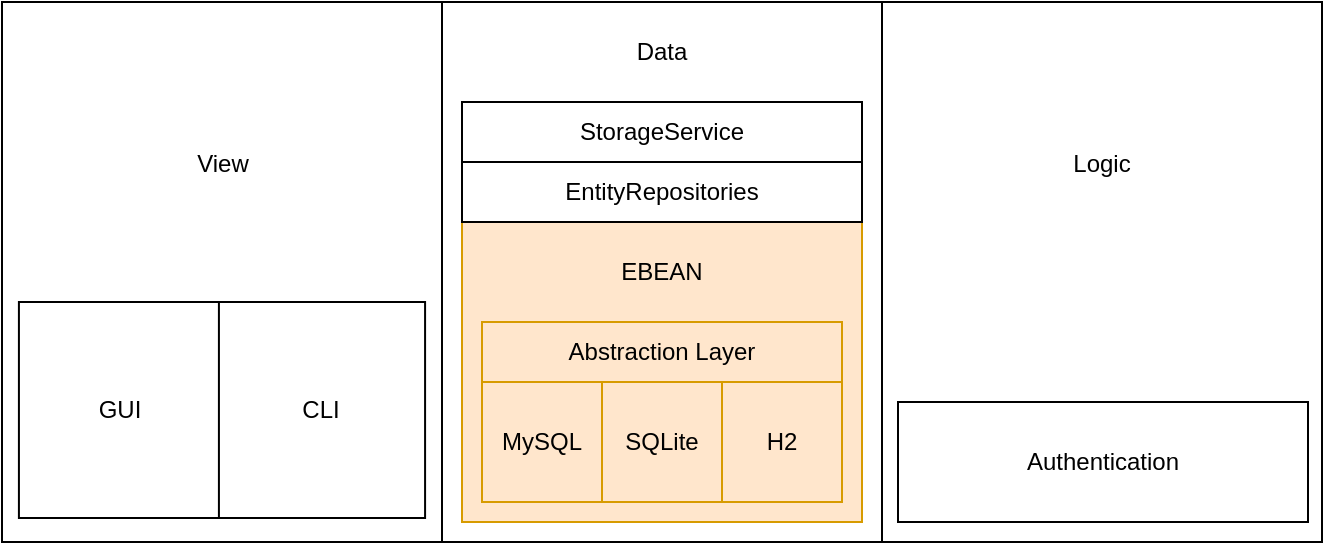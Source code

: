 <mxfile version="24.0.2" type="device">
  <diagram name="Pagina-1" id="ybP0gFC6TrOBKf3DjdUz">
    <mxGraphModel dx="738" dy="389" grid="1" gridSize="10" guides="1" tooltips="1" connect="1" arrows="1" fold="1" page="1" pageScale="1" pageWidth="1169" pageHeight="827" math="0" shadow="0">
      <root>
        <mxCell id="0" />
        <mxCell id="1" parent="0" />
        <mxCell id="FTDwe_TSetRg4eAvgfnx-16" value="" style="group" vertex="1" connectable="0" parent="1">
          <mxGeometry x="190" y="170" width="220" height="270" as="geometry" />
        </mxCell>
        <mxCell id="FTDwe_TSetRg4eAvgfnx-23" value="" style="group" vertex="1" connectable="0" parent="FTDwe_TSetRg4eAvgfnx-16">
          <mxGeometry width="220" height="270" as="geometry" />
        </mxCell>
        <mxCell id="FTDwe_TSetRg4eAvgfnx-3" value="" style="rounded=0;whiteSpace=wrap;html=1;" vertex="1" parent="FTDwe_TSetRg4eAvgfnx-23">
          <mxGeometry width="220" height="270" as="geometry" />
        </mxCell>
        <mxCell id="FTDwe_TSetRg4eAvgfnx-4" value="View" style="text;html=1;align=center;verticalAlign=middle;whiteSpace=wrap;rounded=0;" vertex="1" parent="FTDwe_TSetRg4eAvgfnx-23">
          <mxGeometry x="84.615" y="54" width="50.769" height="54" as="geometry" />
        </mxCell>
        <mxCell id="FTDwe_TSetRg4eAvgfnx-22" value="" style="group" vertex="1" connectable="0" parent="FTDwe_TSetRg4eAvgfnx-23">
          <mxGeometry x="8.462" y="150" width="203.08" height="108" as="geometry" />
        </mxCell>
        <mxCell id="FTDwe_TSetRg4eAvgfnx-2" value="GUI" style="rounded=0;whiteSpace=wrap;html=1;" vertex="1" parent="FTDwe_TSetRg4eAvgfnx-22">
          <mxGeometry width="101.538" height="108" as="geometry" />
        </mxCell>
        <mxCell id="FTDwe_TSetRg4eAvgfnx-1" value="CLI" style="rounded=0;whiteSpace=wrap;html=1;" vertex="1" parent="FTDwe_TSetRg4eAvgfnx-23">
          <mxGeometry x="108.462" y="150" width="103.08" height="108" as="geometry" />
        </mxCell>
        <mxCell id="FTDwe_TSetRg4eAvgfnx-28" value="" style="group" vertex="1" connectable="0" parent="1">
          <mxGeometry x="410" y="170" width="220" height="270" as="geometry" />
        </mxCell>
        <mxCell id="FTDwe_TSetRg4eAvgfnx-14" value="" style="rounded=0;whiteSpace=wrap;html=1;" vertex="1" parent="FTDwe_TSetRg4eAvgfnx-28">
          <mxGeometry width="220" height="270" as="geometry" />
        </mxCell>
        <mxCell id="FTDwe_TSetRg4eAvgfnx-15" value="Data" style="text;html=1;align=center;verticalAlign=middle;whiteSpace=wrap;rounded=0;" vertex="1" parent="FTDwe_TSetRg4eAvgfnx-28">
          <mxGeometry x="80" y="10" width="60" height="30" as="geometry" />
        </mxCell>
        <mxCell id="FTDwe_TSetRg4eAvgfnx-19" value="" style="group" vertex="1" connectable="0" parent="FTDwe_TSetRg4eAvgfnx-28">
          <mxGeometry x="10" y="110" width="200" height="150" as="geometry" />
        </mxCell>
        <mxCell id="FTDwe_TSetRg4eAvgfnx-26" value="" style="group" vertex="1" connectable="0" parent="FTDwe_TSetRg4eAvgfnx-19">
          <mxGeometry width="200" height="150" as="geometry" />
        </mxCell>
        <mxCell id="FTDwe_TSetRg4eAvgfnx-9" value="" style="rounded=0;whiteSpace=wrap;html=1;fillColor=#ffe6cc;strokeColor=#d79b00;" vertex="1" parent="FTDwe_TSetRg4eAvgfnx-26">
          <mxGeometry width="200" height="150" as="geometry" />
        </mxCell>
        <mxCell id="FTDwe_TSetRg4eAvgfnx-18" value="" style="group" vertex="1" connectable="0" parent="FTDwe_TSetRg4eAvgfnx-26">
          <mxGeometry x="10" y="50" width="180" height="90" as="geometry" />
        </mxCell>
        <mxCell id="FTDwe_TSetRg4eAvgfnx-11" value="Abstraction Layer" style="rounded=0;whiteSpace=wrap;html=1;fillColor=#ffe6cc;strokeColor=#d79b00;" vertex="1" parent="FTDwe_TSetRg4eAvgfnx-18">
          <mxGeometry width="180" height="30" as="geometry" />
        </mxCell>
        <mxCell id="FTDwe_TSetRg4eAvgfnx-17" value="" style="group" vertex="1" connectable="0" parent="FTDwe_TSetRg4eAvgfnx-18">
          <mxGeometry y="30" width="180" height="60" as="geometry" />
        </mxCell>
        <mxCell id="FTDwe_TSetRg4eAvgfnx-5" value="MySQL" style="rounded=0;whiteSpace=wrap;html=1;fillColor=#ffe6cc;strokeColor=#d79b00;" vertex="1" parent="FTDwe_TSetRg4eAvgfnx-17">
          <mxGeometry width="60" height="60" as="geometry" />
        </mxCell>
        <mxCell id="FTDwe_TSetRg4eAvgfnx-6" value="SQLite" style="rounded=0;whiteSpace=wrap;html=1;fillColor=#ffe6cc;strokeColor=#d79b00;" vertex="1" parent="FTDwe_TSetRg4eAvgfnx-17">
          <mxGeometry x="60" width="60" height="60" as="geometry" />
        </mxCell>
        <mxCell id="FTDwe_TSetRg4eAvgfnx-7" value="H2" style="rounded=0;whiteSpace=wrap;html=1;fillColor=#ffe6cc;strokeColor=#d79b00;" vertex="1" parent="FTDwe_TSetRg4eAvgfnx-17">
          <mxGeometry x="120" width="60" height="60" as="geometry" />
        </mxCell>
        <mxCell id="FTDwe_TSetRg4eAvgfnx-10" value="EBEAN" style="text;html=1;align=center;verticalAlign=middle;whiteSpace=wrap;rounded=0;" vertex="1" parent="FTDwe_TSetRg4eAvgfnx-26">
          <mxGeometry x="70" y="10" width="60" height="30" as="geometry" />
        </mxCell>
        <mxCell id="FTDwe_TSetRg4eAvgfnx-27" value="" style="group" vertex="1" connectable="0" parent="FTDwe_TSetRg4eAvgfnx-28">
          <mxGeometry x="10" y="50" width="200" height="60" as="geometry" />
        </mxCell>
        <mxCell id="FTDwe_TSetRg4eAvgfnx-8" value="EntityRepositories" style="rounded=0;whiteSpace=wrap;html=1;" vertex="1" parent="FTDwe_TSetRg4eAvgfnx-27">
          <mxGeometry y="30" width="200" height="30" as="geometry" />
        </mxCell>
        <mxCell id="FTDwe_TSetRg4eAvgfnx-13" value="StorageService" style="rounded=0;whiteSpace=wrap;html=1;" vertex="1" parent="FTDwe_TSetRg4eAvgfnx-27">
          <mxGeometry width="200" height="30" as="geometry" />
        </mxCell>
        <mxCell id="FTDwe_TSetRg4eAvgfnx-32" value="" style="rounded=0;whiteSpace=wrap;html=1;" vertex="1" parent="1">
          <mxGeometry x="630" y="170" width="220" height="270" as="geometry" />
        </mxCell>
        <mxCell id="FTDwe_TSetRg4eAvgfnx-30" value="Authentication" style="rounded=0;whiteSpace=wrap;html=1;" vertex="1" parent="1">
          <mxGeometry x="638" y="370" width="205" height="60" as="geometry" />
        </mxCell>
        <mxCell id="FTDwe_TSetRg4eAvgfnx-41" value="Logic" style="text;html=1;align=center;verticalAlign=middle;whiteSpace=wrap;rounded=0;" vertex="1" parent="1">
          <mxGeometry x="710" y="236" width="60" height="30" as="geometry" />
        </mxCell>
      </root>
    </mxGraphModel>
  </diagram>
</mxfile>
